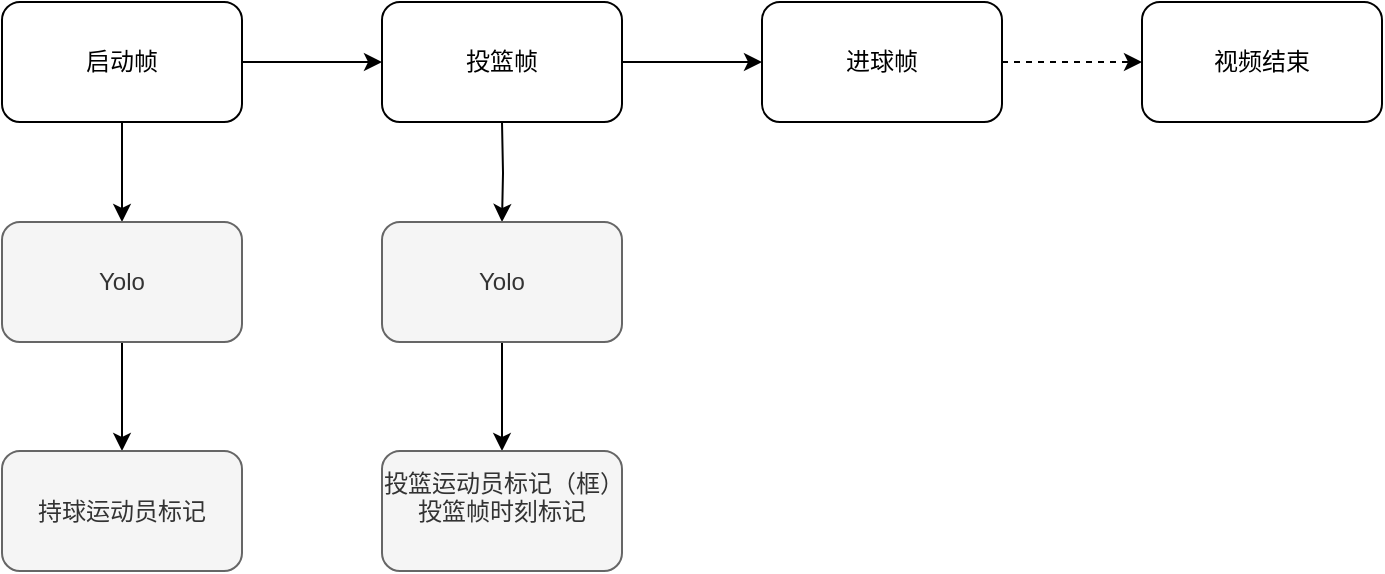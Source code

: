 <mxfile version="24.9.3">
  <diagram name="第 1 页" id="_Cz32m0UeyZbAlJcYrDN">
    <mxGraphModel dx="1306" dy="835" grid="1" gridSize="10" guides="1" tooltips="1" connect="1" arrows="1" fold="1" page="1" pageScale="1" pageWidth="827" pageHeight="1169" math="0" shadow="0">
      <root>
        <mxCell id="0" />
        <mxCell id="1" parent="0" />
        <mxCell id="YBBVw-wKU_-YF40z0CCw-2" style="edgeStyle=orthogonalEdgeStyle;rounded=0;orthogonalLoop=1;jettySize=auto;html=1;exitX=1;exitY=0.5;exitDx=0;exitDy=0;" edge="1" parent="1" source="YBBVw-wKU_-YF40z0CCw-1" target="YBBVw-wKU_-YF40z0CCw-3">
          <mxGeometry relative="1" as="geometry">
            <mxPoint x="220" y="330" as="targetPoint" />
          </mxGeometry>
        </mxCell>
        <mxCell id="YBBVw-wKU_-YF40z0CCw-8" style="edgeStyle=orthogonalEdgeStyle;rounded=0;orthogonalLoop=1;jettySize=auto;html=1;exitX=0.5;exitY=1;exitDx=0;exitDy=0;entryX=0.5;entryY=0;entryDx=0;entryDy=0;" edge="1" parent="1" source="YBBVw-wKU_-YF40z0CCw-1" target="YBBVw-wKU_-YF40z0CCw-9">
          <mxGeometry relative="1" as="geometry">
            <mxPoint x="90" y="430" as="targetPoint" />
          </mxGeometry>
        </mxCell>
        <mxCell id="YBBVw-wKU_-YF40z0CCw-1" value="启动帧" style="rounded=1;whiteSpace=wrap;html=1;" vertex="1" parent="1">
          <mxGeometry x="30" y="300" width="120" height="60" as="geometry" />
        </mxCell>
        <mxCell id="YBBVw-wKU_-YF40z0CCw-5" style="edgeStyle=orthogonalEdgeStyle;rounded=0;orthogonalLoop=1;jettySize=auto;html=1;exitX=1;exitY=0.5;exitDx=0;exitDy=0;entryX=0;entryY=0.5;entryDx=0;entryDy=0;" edge="1" parent="1" source="YBBVw-wKU_-YF40z0CCw-3" target="YBBVw-wKU_-YF40z0CCw-4">
          <mxGeometry relative="1" as="geometry" />
        </mxCell>
        <mxCell id="YBBVw-wKU_-YF40z0CCw-3" value="投篮帧" style="rounded=1;whiteSpace=wrap;html=1;" vertex="1" parent="1">
          <mxGeometry x="220" y="300" width="120" height="60" as="geometry" />
        </mxCell>
        <mxCell id="YBBVw-wKU_-YF40z0CCw-7" style="edgeStyle=orthogonalEdgeStyle;rounded=0;orthogonalLoop=1;jettySize=auto;html=1;exitX=1;exitY=0.5;exitDx=0;exitDy=0;dashed=1;" edge="1" parent="1" source="YBBVw-wKU_-YF40z0CCw-4" target="YBBVw-wKU_-YF40z0CCw-6">
          <mxGeometry relative="1" as="geometry" />
        </mxCell>
        <mxCell id="YBBVw-wKU_-YF40z0CCw-4" value="进球帧" style="rounded=1;whiteSpace=wrap;html=1;" vertex="1" parent="1">
          <mxGeometry x="410" y="300" width="120" height="60" as="geometry" />
        </mxCell>
        <mxCell id="YBBVw-wKU_-YF40z0CCw-6" value="视频结束" style="rounded=1;whiteSpace=wrap;html=1;" vertex="1" parent="1">
          <mxGeometry x="600" y="300" width="120" height="60" as="geometry" />
        </mxCell>
        <mxCell id="YBBVw-wKU_-YF40z0CCw-10" style="edgeStyle=orthogonalEdgeStyle;rounded=0;orthogonalLoop=1;jettySize=auto;html=1;exitX=0.5;exitY=1;exitDx=0;exitDy=0;" edge="1" parent="1" source="YBBVw-wKU_-YF40z0CCw-9" target="YBBVw-wKU_-YF40z0CCw-11">
          <mxGeometry relative="1" as="geometry">
            <mxPoint x="90" y="530" as="targetPoint" />
          </mxGeometry>
        </mxCell>
        <mxCell id="YBBVw-wKU_-YF40z0CCw-9" value="Yolo" style="rounded=1;whiteSpace=wrap;html=1;fillColor=#f5f5f5;fontColor=#333333;strokeColor=#666666;" vertex="1" parent="1">
          <mxGeometry x="30" y="410" width="120" height="60" as="geometry" />
        </mxCell>
        <mxCell id="YBBVw-wKU_-YF40z0CCw-11" value="持球运动员标记" style="rounded=1;whiteSpace=wrap;html=1;fillColor=#f5f5f5;fontColor=#333333;strokeColor=#666666;" vertex="1" parent="1">
          <mxGeometry x="30" y="524.5" width="120" height="60" as="geometry" />
        </mxCell>
        <mxCell id="YBBVw-wKU_-YF40z0CCw-12" style="edgeStyle=orthogonalEdgeStyle;rounded=0;orthogonalLoop=1;jettySize=auto;html=1;exitX=0.5;exitY=1;exitDx=0;exitDy=0;entryX=0.5;entryY=0;entryDx=0;entryDy=0;" edge="1" parent="1" target="YBBVw-wKU_-YF40z0CCw-14">
          <mxGeometry relative="1" as="geometry">
            <mxPoint x="280" y="430" as="targetPoint" />
            <mxPoint x="280" y="360" as="sourcePoint" />
          </mxGeometry>
        </mxCell>
        <mxCell id="YBBVw-wKU_-YF40z0CCw-13" style="edgeStyle=orthogonalEdgeStyle;rounded=0;orthogonalLoop=1;jettySize=auto;html=1;exitX=0.5;exitY=1;exitDx=0;exitDy=0;" edge="1" parent="1" source="YBBVw-wKU_-YF40z0CCw-14" target="YBBVw-wKU_-YF40z0CCw-15">
          <mxGeometry relative="1" as="geometry">
            <mxPoint x="280" y="530" as="targetPoint" />
          </mxGeometry>
        </mxCell>
        <mxCell id="YBBVw-wKU_-YF40z0CCw-14" value="Yolo" style="rounded=1;whiteSpace=wrap;html=1;fillColor=#f5f5f5;fontColor=#333333;strokeColor=#666666;" vertex="1" parent="1">
          <mxGeometry x="220" y="410" width="120" height="60" as="geometry" />
        </mxCell>
        <mxCell id="YBBVw-wKU_-YF40z0CCw-15" value="投篮运动员标记（框）&lt;div&gt;投篮帧时刻标记&lt;/div&gt;&lt;div&gt;&lt;br&gt;&lt;/div&gt;" style="rounded=1;whiteSpace=wrap;html=1;fillColor=#f5f5f5;fontColor=#333333;strokeColor=#666666;" vertex="1" parent="1">
          <mxGeometry x="220" y="524.5" width="120" height="60" as="geometry" />
        </mxCell>
      </root>
    </mxGraphModel>
  </diagram>
</mxfile>
